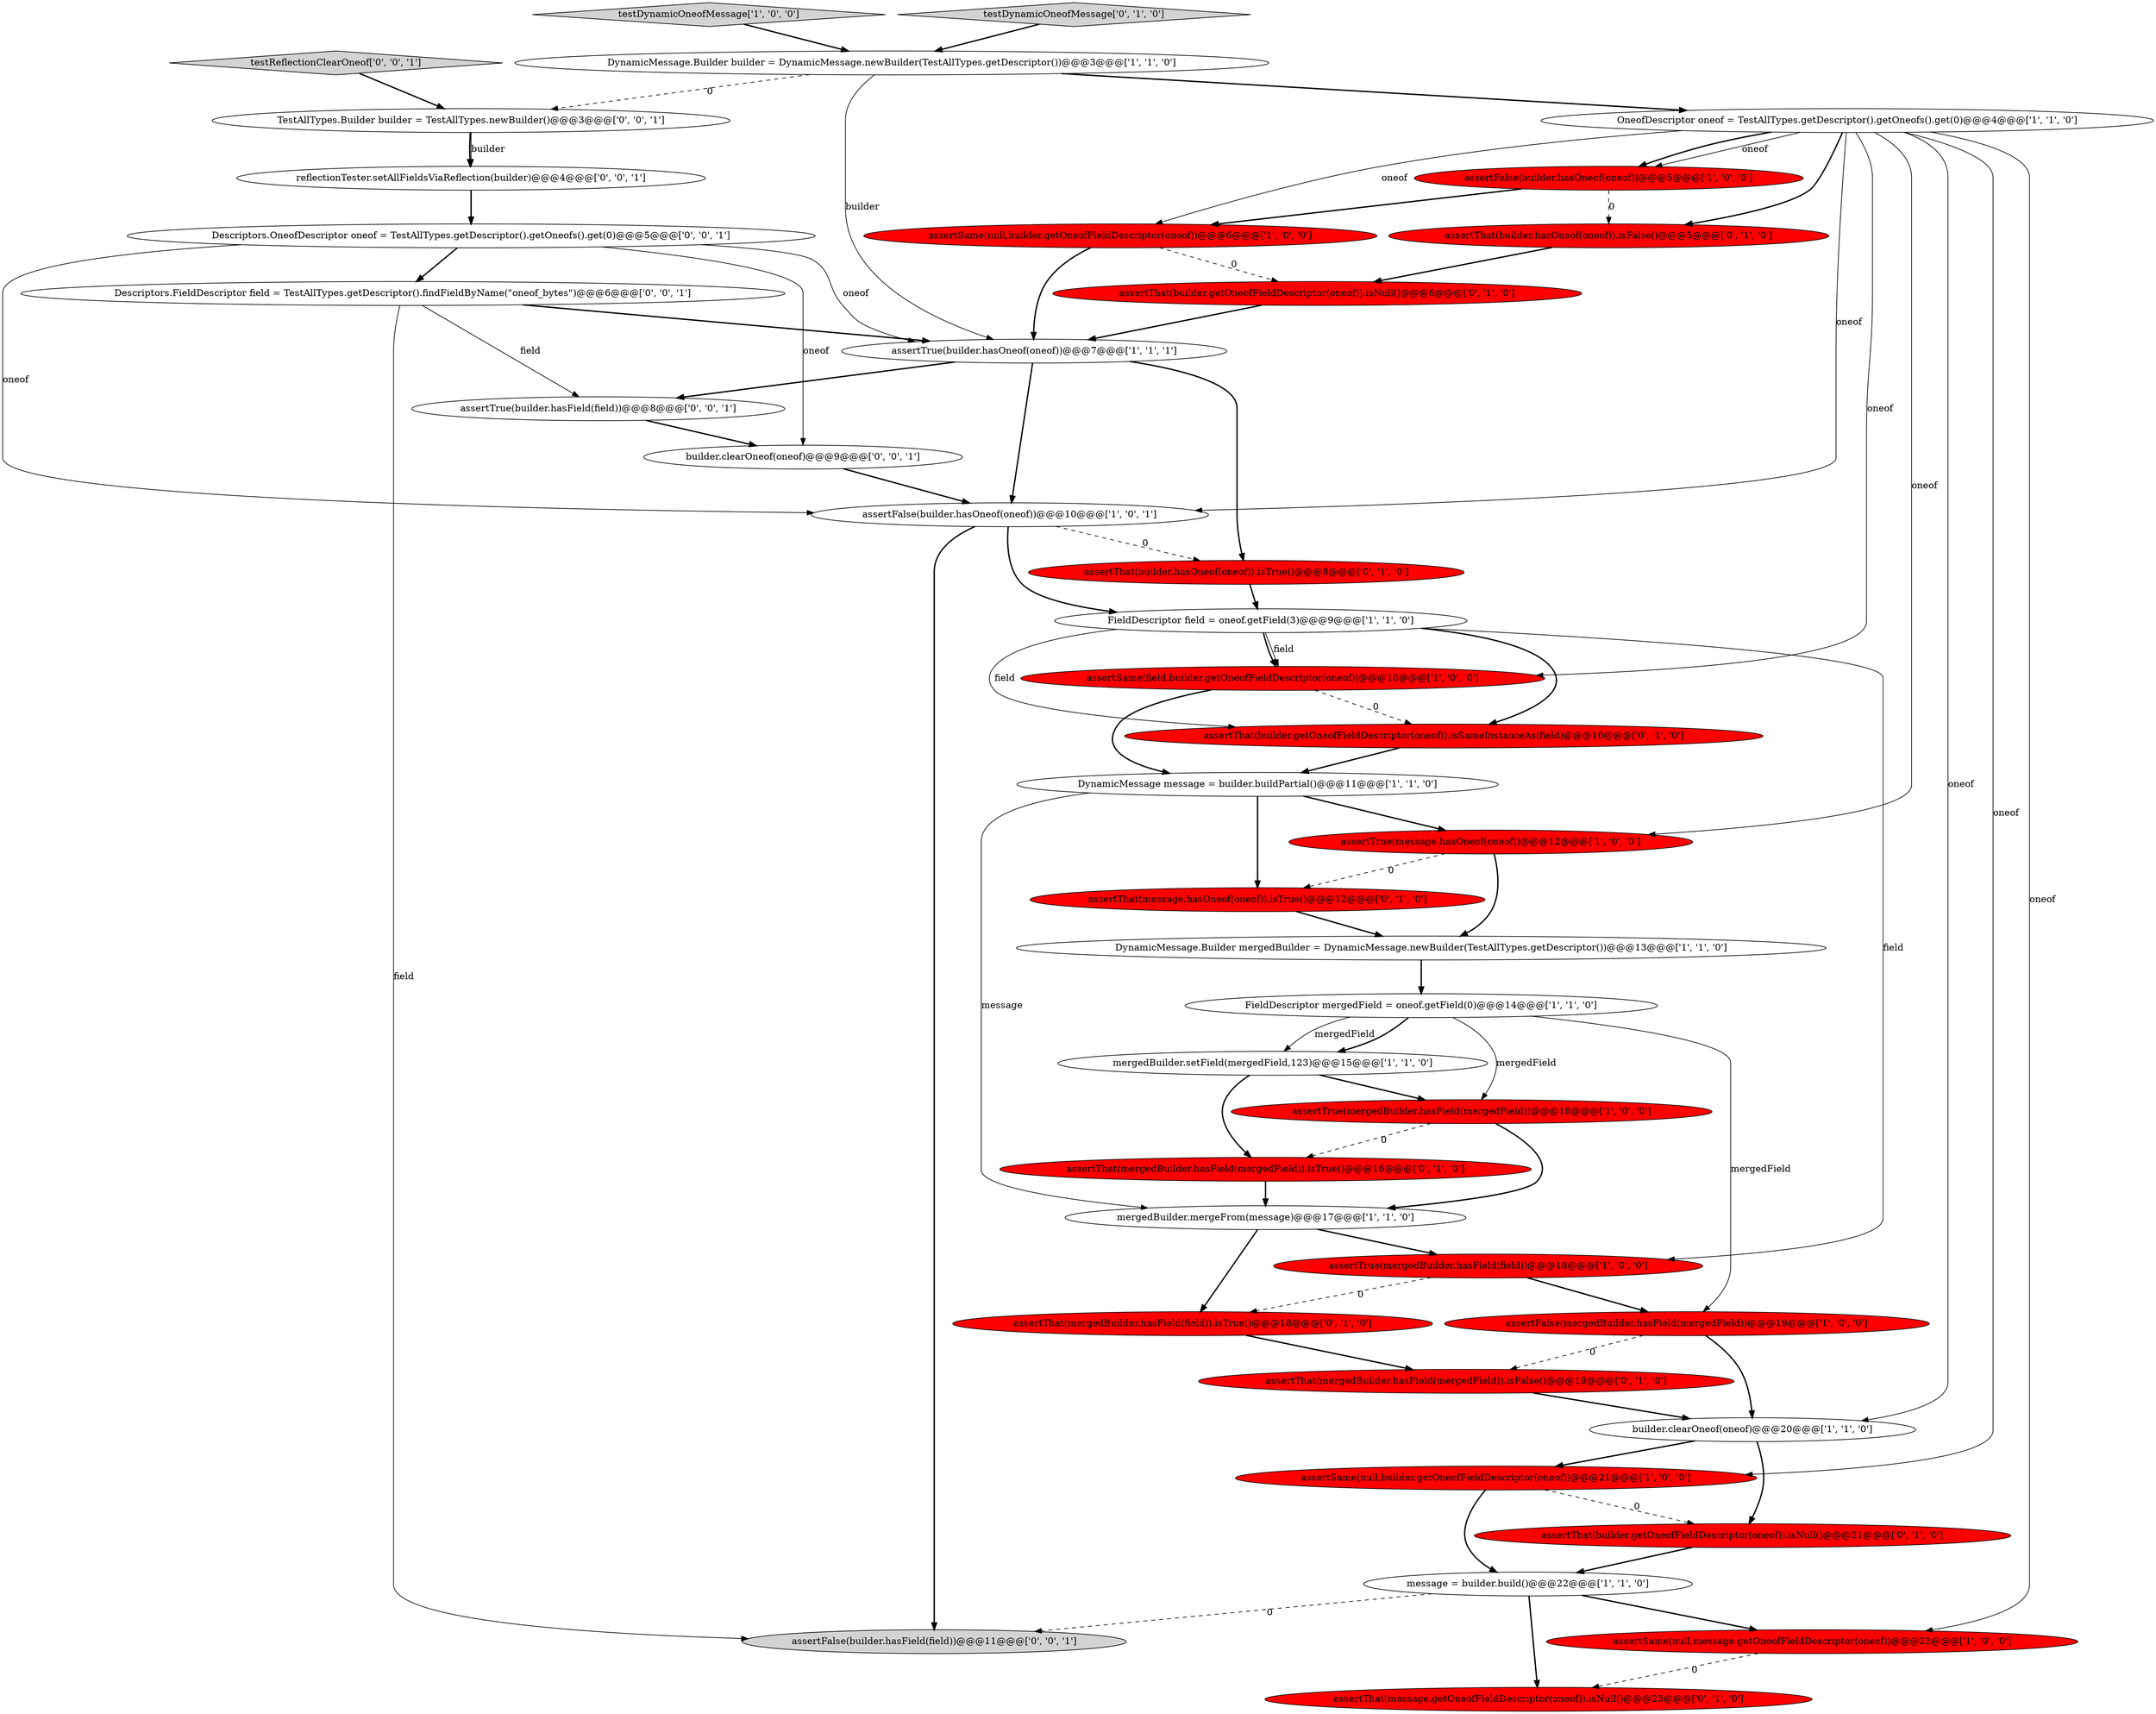 digraph {
22 [style = filled, label = "assertThat(builder.hasOneof(oneof)).isFalse()@@@5@@@['0', '1', '0']", fillcolor = red, shape = ellipse image = "AAA1AAABBB2BBB"];
1 [style = filled, label = "assertSame(field,builder.getOneofFieldDescriptor(oneof))@@@10@@@['1', '0', '0']", fillcolor = red, shape = ellipse image = "AAA1AAABBB1BBB"];
14 [style = filled, label = "mergedBuilder.mergeFrom(message)@@@17@@@['1', '1', '0']", fillcolor = white, shape = ellipse image = "AAA0AAABBB1BBB"];
5 [style = filled, label = "FieldDescriptor field = oneof.getField(3)@@@9@@@['1', '1', '0']", fillcolor = white, shape = ellipse image = "AAA0AAABBB1BBB"];
37 [style = filled, label = "assertFalse(builder.hasField(field))@@@11@@@['0', '0', '1']", fillcolor = lightgray, shape = ellipse image = "AAA0AAABBB3BBB"];
30 [style = filled, label = "assertThat(message.getOneofFieldDescriptor(oneof)).isNull()@@@23@@@['0', '1', '0']", fillcolor = red, shape = ellipse image = "AAA1AAABBB2BBB"];
36 [style = filled, label = "TestAllTypes.Builder builder = TestAllTypes.newBuilder()@@@3@@@['0', '0', '1']", fillcolor = white, shape = ellipse image = "AAA0AAABBB3BBB"];
13 [style = filled, label = "OneofDescriptor oneof = TestAllTypes.getDescriptor().getOneofs().get(0)@@@4@@@['1', '1', '0']", fillcolor = white, shape = ellipse image = "AAA0AAABBB1BBB"];
23 [style = filled, label = "assertThat(mergedBuilder.hasField(field)).isTrue()@@@18@@@['0', '1', '0']", fillcolor = red, shape = ellipse image = "AAA1AAABBB2BBB"];
32 [style = filled, label = "assertThat(builder.getOneofFieldDescriptor(oneof)).isSameInstanceAs(field)@@@10@@@['0', '1', '0']", fillcolor = red, shape = ellipse image = "AAA1AAABBB2BBB"];
17 [style = filled, label = "mergedBuilder.setField(mergedField,123)@@@15@@@['1', '1', '0']", fillcolor = white, shape = ellipse image = "AAA0AAABBB1BBB"];
38 [style = filled, label = "reflectionTester.setAllFieldsViaReflection(builder)@@@4@@@['0', '0', '1']", fillcolor = white, shape = ellipse image = "AAA0AAABBB3BBB"];
35 [style = filled, label = "testReflectionClearOneof['0', '0', '1']", fillcolor = lightgray, shape = diamond image = "AAA0AAABBB3BBB"];
33 [style = filled, label = "Descriptors.FieldDescriptor field = TestAllTypes.getDescriptor().findFieldByName(\"oneof_bytes\")@@@6@@@['0', '0', '1']", fillcolor = white, shape = ellipse image = "AAA0AAABBB3BBB"];
12 [style = filled, label = "assertSame(null,builder.getOneofFieldDescriptor(oneof))@@@21@@@['1', '0', '0']", fillcolor = red, shape = ellipse image = "AAA1AAABBB1BBB"];
3 [style = filled, label = "DynamicMessage.Builder builder = DynamicMessage.newBuilder(TestAllTypes.getDescriptor())@@@3@@@['1', '1', '0']", fillcolor = white, shape = ellipse image = "AAA0AAABBB1BBB"];
10 [style = filled, label = "builder.clearOneof(oneof)@@@20@@@['1', '1', '0']", fillcolor = white, shape = ellipse image = "AAA0AAABBB1BBB"];
40 [style = filled, label = "Descriptors.OneofDescriptor oneof = TestAllTypes.getDescriptor().getOneofs().get(0)@@@5@@@['0', '0', '1']", fillcolor = white, shape = ellipse image = "AAA0AAABBB3BBB"];
18 [style = filled, label = "testDynamicOneofMessage['1', '0', '0']", fillcolor = lightgray, shape = diamond image = "AAA0AAABBB1BBB"];
21 [style = filled, label = "DynamicMessage.Builder mergedBuilder = DynamicMessage.newBuilder(TestAllTypes.getDescriptor())@@@13@@@['1', '1', '0']", fillcolor = white, shape = ellipse image = "AAA0AAABBB1BBB"];
25 [style = filled, label = "assertThat(message.hasOneof(oneof)).isTrue()@@@12@@@['0', '1', '0']", fillcolor = red, shape = ellipse image = "AAA1AAABBB2BBB"];
15 [style = filled, label = "message = builder.build()@@@22@@@['1', '1', '0']", fillcolor = white, shape = ellipse image = "AAA0AAABBB1BBB"];
11 [style = filled, label = "FieldDescriptor mergedField = oneof.getField(0)@@@14@@@['1', '1', '0']", fillcolor = white, shape = ellipse image = "AAA0AAABBB1BBB"];
29 [style = filled, label = "assertThat(builder.getOneofFieldDescriptor(oneof)).isNull()@@@6@@@['0', '1', '0']", fillcolor = red, shape = ellipse image = "AAA1AAABBB2BBB"];
24 [style = filled, label = "assertThat(builder.hasOneof(oneof)).isTrue()@@@8@@@['0', '1', '0']", fillcolor = red, shape = ellipse image = "AAA1AAABBB2BBB"];
28 [style = filled, label = "assertThat(mergedBuilder.hasField(mergedField)).isTrue()@@@16@@@['0', '1', '0']", fillcolor = red, shape = ellipse image = "AAA1AAABBB2BBB"];
31 [style = filled, label = "assertThat(builder.getOneofFieldDescriptor(oneof)).isNull()@@@21@@@['0', '1', '0']", fillcolor = red, shape = ellipse image = "AAA1AAABBB2BBB"];
27 [style = filled, label = "assertThat(mergedBuilder.hasField(mergedField)).isFalse()@@@19@@@['0', '1', '0']", fillcolor = red, shape = ellipse image = "AAA1AAABBB2BBB"];
0 [style = filled, label = "assertFalse(builder.hasOneof(oneof))@@@5@@@['1', '0', '0']", fillcolor = red, shape = ellipse image = "AAA1AAABBB1BBB"];
4 [style = filled, label = "assertTrue(mergedBuilder.hasField(field))@@@18@@@['1', '0', '0']", fillcolor = red, shape = ellipse image = "AAA1AAABBB1BBB"];
34 [style = filled, label = "assertTrue(builder.hasField(field))@@@8@@@['0', '0', '1']", fillcolor = white, shape = ellipse image = "AAA0AAABBB3BBB"];
39 [style = filled, label = "builder.clearOneof(oneof)@@@9@@@['0', '0', '1']", fillcolor = white, shape = ellipse image = "AAA0AAABBB3BBB"];
9 [style = filled, label = "assertSame(null,message.getOneofFieldDescriptor(oneof))@@@23@@@['1', '0', '0']", fillcolor = red, shape = ellipse image = "AAA1AAABBB1BBB"];
7 [style = filled, label = "assertTrue(builder.hasOneof(oneof))@@@7@@@['1', '1', '1']", fillcolor = white, shape = ellipse image = "AAA0AAABBB1BBB"];
26 [style = filled, label = "testDynamicOneofMessage['0', '1', '0']", fillcolor = lightgray, shape = diamond image = "AAA0AAABBB2BBB"];
16 [style = filled, label = "DynamicMessage message = builder.buildPartial()@@@11@@@['1', '1', '0']", fillcolor = white, shape = ellipse image = "AAA0AAABBB1BBB"];
8 [style = filled, label = "assertTrue(message.hasOneof(oneof))@@@12@@@['1', '0', '0']", fillcolor = red, shape = ellipse image = "AAA1AAABBB1BBB"];
19 [style = filled, label = "assertFalse(builder.hasOneof(oneof))@@@10@@@['1', '0', '1']", fillcolor = white, shape = ellipse image = "AAA0AAABBB1BBB"];
2 [style = filled, label = "assertTrue(mergedBuilder.hasField(mergedField))@@@16@@@['1', '0', '0']", fillcolor = red, shape = ellipse image = "AAA1AAABBB1BBB"];
20 [style = filled, label = "assertSame(null,builder.getOneofFieldDescriptor(oneof))@@@6@@@['1', '0', '0']", fillcolor = red, shape = ellipse image = "AAA1AAABBB1BBB"];
6 [style = filled, label = "assertFalse(mergedBuilder.hasField(mergedField))@@@19@@@['1', '0', '0']", fillcolor = red, shape = ellipse image = "AAA1AAABBB1BBB"];
33->7 [style = bold, label=""];
13->1 [style = solid, label="oneof"];
13->0 [style = solid, label="oneof"];
13->19 [style = solid, label="oneof"];
18->3 [style = bold, label=""];
39->19 [style = bold, label=""];
33->34 [style = solid, label="field"];
11->2 [style = solid, label="mergedField"];
10->31 [style = bold, label=""];
23->27 [style = bold, label=""];
16->8 [style = bold, label=""];
5->1 [style = solid, label="field"];
4->6 [style = bold, label=""];
40->7 [style = solid, label="oneof"];
26->3 [style = bold, label=""];
3->36 [style = dashed, label="0"];
15->37 [style = dashed, label="0"];
12->15 [style = bold, label=""];
22->29 [style = bold, label=""];
12->31 [style = dashed, label="0"];
33->37 [style = solid, label="field"];
16->25 [style = bold, label=""];
5->4 [style = solid, label="field"];
5->32 [style = solid, label="field"];
15->30 [style = bold, label=""];
32->16 [style = bold, label=""];
1->32 [style = dashed, label="0"];
13->8 [style = solid, label="oneof"];
31->15 [style = bold, label=""];
0->22 [style = dashed, label="0"];
20->29 [style = dashed, label="0"];
28->14 [style = bold, label=""];
24->5 [style = bold, label=""];
19->37 [style = bold, label=""];
5->32 [style = bold, label=""];
19->5 [style = bold, label=""];
5->1 [style = bold, label=""];
7->24 [style = bold, label=""];
17->28 [style = bold, label=""];
40->33 [style = bold, label=""];
36->38 [style = solid, label="builder"];
7->34 [style = bold, label=""];
40->19 [style = solid, label="oneof"];
13->10 [style = solid, label="oneof"];
17->2 [style = bold, label=""];
14->23 [style = bold, label=""];
21->11 [style = bold, label=""];
6->27 [style = dashed, label="0"];
1->16 [style = bold, label=""];
10->12 [style = bold, label=""];
15->9 [style = bold, label=""];
6->10 [style = bold, label=""];
27->10 [style = bold, label=""];
2->14 [style = bold, label=""];
34->39 [style = bold, label=""];
13->20 [style = solid, label="oneof"];
40->39 [style = solid, label="oneof"];
11->17 [style = solid, label="mergedField"];
2->28 [style = dashed, label="0"];
3->13 [style = bold, label=""];
8->21 [style = bold, label=""];
29->7 [style = bold, label=""];
11->17 [style = bold, label=""];
3->7 [style = solid, label="builder"];
0->20 [style = bold, label=""];
13->9 [style = solid, label="oneof"];
19->24 [style = dashed, label="0"];
8->25 [style = dashed, label="0"];
13->22 [style = bold, label=""];
36->38 [style = bold, label=""];
16->14 [style = solid, label="message"];
35->36 [style = bold, label=""];
20->7 [style = bold, label=""];
38->40 [style = bold, label=""];
13->12 [style = solid, label="oneof"];
4->23 [style = dashed, label="0"];
7->19 [style = bold, label=""];
9->30 [style = dashed, label="0"];
25->21 [style = bold, label=""];
13->0 [style = bold, label=""];
14->4 [style = bold, label=""];
11->6 [style = solid, label="mergedField"];
}
